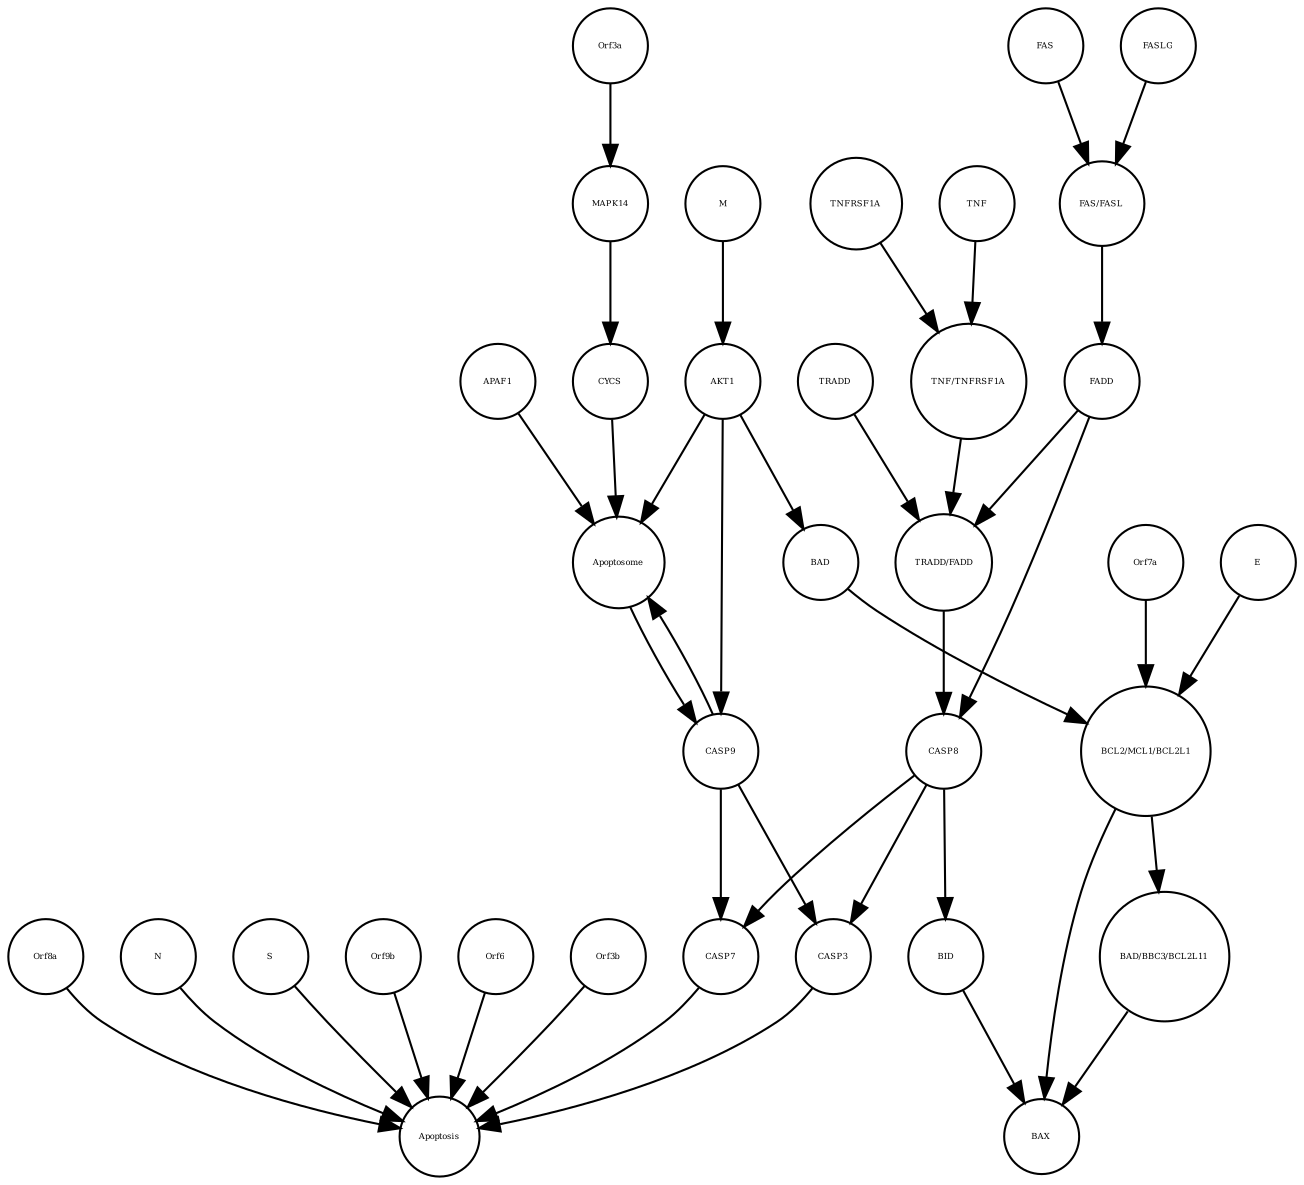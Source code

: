 strict digraph  {
CASP7 [annotation="", bipartite=0, cls=macromolecule, fontsize=4, label=CASP7, shape=circle];
Apoptosis [annotation="urn_miriam_pubmed_31226023|urn_miriam_mesh_D017209", bipartite=0, cls=phenotype, fontsize=4, label=Apoptosis, shape=circle];
Orf3b [annotation="", bipartite=0, cls=macromolecule, fontsize=4, label=Orf3b, shape=circle];
Orf8a [annotation="", bipartite=0, cls=macromolecule, fontsize=4, label=Orf8a, shape=circle];
N [annotation="", bipartite=0, cls=macromolecule, fontsize=4, label=N, shape=circle];
S [annotation="", bipartite=0, cls=macromolecule, fontsize=4, label=S, shape=circle];
Orf9b [annotation="", bipartite=0, cls=macromolecule, fontsize=4, label=Orf9b, shape=circle];
Orf6 [annotation="", bipartite=0, cls=macromolecule, fontsize=4, label=Orf6, shape=circle];
CASP3 [annotation="", bipartite=0, cls=macromolecule, fontsize=4, label=CASP3, shape=circle];
AKT1 [annotation="", bipartite=0, cls=macromolecule, fontsize=4, label=AKT1, shape=circle];
FASLG [annotation="", bipartite=0, cls=macromolecule, fontsize=4, label=FASLG, shape=circle];
BID [annotation="", bipartite=0, cls=macromolecule, fontsize=4, label=BID, shape=circle];
MAPK14 [annotation="", bipartite=0, cls=macromolecule, fontsize=4, label=MAPK14, shape=circle];
Apoptosome [annotation="", bipartite=0, cls=complex, fontsize=4, label=Apoptosome, shape=circle];
APAF1 [annotation="", bipartite=0, cls=macromolecule, fontsize=4, label=APAF1, shape=circle];
"BCL2/MCL1/BCL2L1" [annotation="", bipartite=0, cls=complex, fontsize=4, label="BCL2/MCL1/BCL2L1", shape=circle];
CYCS [annotation="", bipartite=0, cls=macromolecule, fontsize=4, label=CYCS, shape=circle];
TNFRSF1A [annotation="", bipartite=0, cls=macromolecule, fontsize=4, label=TNFRSF1A, shape=circle];
"BAD/BBC3/BCL2L11" [annotation="", bipartite=0, cls=complex, fontsize=4, label="BAD/BBC3/BCL2L11", shape=circle];
CASP8 [annotation="", bipartite=0, cls=macromolecule, fontsize=4, label=CASP8, shape=circle];
BAX [annotation="", bipartite=0, cls=macromolecule, fontsize=4, label=BAX, shape=circle];
Orf3a [annotation="", bipartite=0, cls=macromolecule, fontsize=4, label=Orf3a, shape=circle];
BAD [annotation="", bipartite=0, cls=macromolecule, fontsize=4, label=BAD, shape=circle];
FADD [annotation="", bipartite=0, cls=macromolecule, fontsize=4, label=FADD, shape=circle];
TNF [annotation="", bipartite=0, cls=macromolecule, fontsize=4, label=TNF, shape=circle];
"TRADD/FADD" [annotation="", bipartite=0, cls=complex, fontsize=4, label="TRADD/FADD", shape=circle];
Orf7a [annotation="", bipartite=0, cls=macromolecule, fontsize=4, label=Orf7a, shape=circle];
"TNF/TNFRSF1A" [annotation="", bipartite=0, cls=complex, fontsize=4, label="TNF/TNFRSF1A", shape=circle];
CASP9 [annotation="", bipartite=0, cls=macromolecule, fontsize=4, label=CASP9, shape=circle];
TRADD [annotation="", bipartite=0, cls=macromolecule, fontsize=4, label=TRADD, shape=circle];
"FAS/FASL" [annotation="", bipartite=0, cls=complex, fontsize=4, label="FAS/FASL", shape=circle];
E [annotation="", bipartite=0, cls=macromolecule, fontsize=4, label=E, shape=circle];
M [annotation=urn_miriam_ncbiprotein_APO40582, bipartite=0, cls=macromolecule, fontsize=4, label=M, shape=circle];
FAS [annotation="", bipartite=0, cls=macromolecule, fontsize=4, label=FAS, shape=circle];
CASP7 -> Apoptosis  [annotation="", interaction_type=stimulation];
Orf3b -> Apoptosis  [annotation="", interaction_type=stimulation];
Orf8a -> Apoptosis  [annotation="", interaction_type=stimulation];
N -> Apoptosis  [annotation="", interaction_type=stimulation];
S -> Apoptosis  [annotation="", interaction_type=stimulation];
Orf9b -> Apoptosis  [annotation="", interaction_type=stimulation];
Orf6 -> Apoptosis  [annotation="", interaction_type=stimulation];
CASP3 -> Apoptosis  [annotation="", interaction_type=stimulation];
AKT1 -> Apoptosome  [annotation="urn_miriam_pubmed_31226023|urn_miriam_kegg.pathway_hsa04210", interaction_type=inhibition];
AKT1 -> CASP9  [annotation="urn_miriam_kegg.pathway_hsa04210|urn_miriam_pubmed_31226023", interaction_type=inhibition];
AKT1 -> BAD  [annotation="urn_miriam_pubmed_15694340|urn_miriam_kegg.pathway_hsa04210", interaction_type=inhibition];
FASLG -> "FAS/FASL"  [annotation="", interaction_type=production];
BID -> BAX  [annotation="urn_miriam_pubmed_31226023|urn_miriam_kegg.pathway_hsa04210", interaction_type=catalysis];
MAPK14 -> CYCS  [annotation="urn_miriam_kegg.pathway_hsa04210|urn_miriam_pubmed_31226023", interaction_type=catalysis];
Apoptosome -> CASP9  [annotation="urn_miriam_kegg.pathway_hsa04210|urn_miriam_pubmed_31226023", interaction_type=catalysis];
APAF1 -> Apoptosome  [annotation="", interaction_type=production];
"BCL2/MCL1/BCL2L1" -> BAX  [annotation="urn_miriam_pubmed_31226023|urn_miriam_kegg.pathway_hsa04210", interaction_type=inhibition];
"BCL2/MCL1/BCL2L1" -> "BAD/BBC3/BCL2L11"  [annotation=urn_miriam_pubmed_31226023, interaction_type=inhibition];
CYCS -> Apoptosome  [annotation="", interaction_type=production];
TNFRSF1A -> "TNF/TNFRSF1A"  [annotation="", interaction_type=production];
"BAD/BBC3/BCL2L11" -> BAX  [annotation="urn_miriam_pubmed_31226023|urn_miriam_kegg.pathway_hsa04210", interaction_type=catalysis];
CASP8 -> CASP7  [annotation="urn_miriam_kegg.pathway_hsa04210|urn_miriam_pubmed_31226023", interaction_type=catalysis];
CASP8 -> CASP3  [annotation="urn_miriam_kegg.pathway_hsa04210|urn_miriam_pubmed_31226023", interaction_type=catalysis];
CASP8 -> BID  [annotation="urn_miriam_kegg.pathway_hsa04210|urn_miriam_pubmed_31226023", interaction_type=catalysis];
Orf3a -> MAPK14  [annotation="urn_miriam_pubmed_31226023|urn_miriam_taxonomy_227984", interaction_type=catalysis];
BAD -> "BCL2/MCL1/BCL2L1"  [annotation="urn_miriam_pubmed_15694340|urn_miriam_kegg.pathway_hsa04210|urn_miriam_taxonomy_227984", interaction_type=inhibition];
FADD -> CASP8  [annotation="urn_miriam_kegg.pathway_hsa04210|urn_miriam_pubmed_31226023", interaction_type=catalysis];
FADD -> "TRADD/FADD"  [annotation="", interaction_type=production];
TNF -> "TNF/TNFRSF1A"  [annotation="", interaction_type=production];
"TRADD/FADD" -> CASP8  [annotation="urn_miriam_kegg.pathway_hsa04210|urn_miriam_pubmed_31226023", interaction_type=catalysis];
Orf7a -> "BCL2/MCL1/BCL2L1"  [annotation="urn_miriam_pubmed_15694340|urn_miriam_kegg.pathway_hsa04210|urn_miriam_taxonomy_227984", interaction_type=inhibition];
"TNF/TNFRSF1A" -> "TRADD/FADD"  [annotation="urn_miriam_kegg.pathway_hsa04210", interaction_type=catalysis];
CASP9 -> Apoptosome  [annotation="", interaction_type=production];
CASP9 -> CASP3  [annotation="urn_miriam_kegg.pathway_hsa04210|urn_miriam_pubmed_31226023", interaction_type=catalysis];
CASP9 -> CASP7  [annotation="urn_miriam_kegg.pathway_hsa04210|urn_miriam_pubmed_31226023", interaction_type=catalysis];
TRADD -> "TRADD/FADD"  [annotation="", interaction_type=production];
"FAS/FASL" -> FADD  [annotation="urn_miriam_kegg.pathway_hsa04210|urn_miriam_pubmed_31226023", interaction_type=catalysis];
E -> "BCL2/MCL1/BCL2L1"  [annotation="urn_miriam_pubmed_15694340|urn_miriam_kegg.pathway_hsa04210|urn_miriam_taxonomy_227984", interaction_type=inhibition];
M -> AKT1  [annotation="urn_miriam_pubmed_31226023|urn_miriam_taxonomy_227984", interaction_type=inhibition];
FAS -> "FAS/FASL"  [annotation="", interaction_type=production];
}
